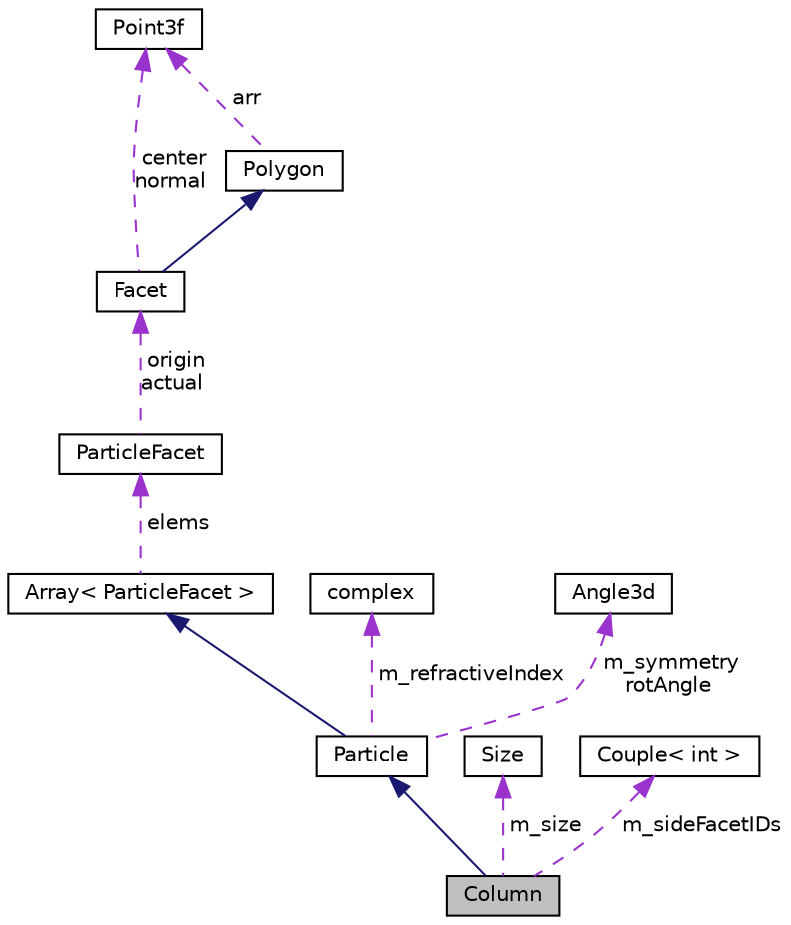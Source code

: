 digraph "Column"
{
  edge [fontname="Helvetica",fontsize="10",labelfontname="Helvetica",labelfontsize="10"];
  node [fontname="Helvetica",fontsize="10",shape=record];
  Node8 [label="Column",height=0.2,width=0.4,color="black", fillcolor="grey75", style="filled", fontcolor="black"];
  Node9 -> Node8 [dir="back",color="midnightblue",fontsize="10",style="solid"];
  Node9 [label="Particle",height=0.2,width=0.4,color="black", fillcolor="white", style="filled",URL="$class_particle.html",tooltip="The Particle class is the base class inherited by other concrete particle classes. Vertices are ordered by counterclock-wise direction if you see from outside. "];
  Node10 -> Node9 [dir="back",color="midnightblue",fontsize="10",style="solid"];
  Node10 [label="Array\< ParticleFacet \>",height=0.2,width=0.4,color="black", fillcolor="white", style="filled",URL="$class_array.html"];
  Node11 -> Node10 [dir="back",color="darkorchid3",fontsize="10",style="dashed",label=" elems" ];
  Node11 [label="ParticleFacet",height=0.2,width=0.4,color="black", fillcolor="white", style="filled",URL="$struct_particle_facet.html"];
  Node12 -> Node11 [dir="back",color="darkorchid3",fontsize="10",style="dashed",label=" origin\nactual" ];
  Node12 [label="Facet",height=0.2,width=0.4,color="black", fillcolor="white", style="filled",URL="$class_facet.html"];
  Node13 -> Node12 [dir="back",color="midnightblue",fontsize="10",style="solid"];
  Node13 [label="Polygon",height=0.2,width=0.4,color="black", fillcolor="white", style="filled",URL="$class_polygon.html",tooltip="Polygon consisted of 3-coordinate vertices. "];
  Node14 -> Node13 [dir="back",color="darkorchid3",fontsize="10",style="dashed",label=" arr" ];
  Node14 [label="Point3f",height=0.2,width=0.4,color="black", fillcolor="white", style="filled",URL="$struct_point3f.html",tooltip="The Point3 struct 3D coordinate point. "];
  Node14 -> Node12 [dir="back",color="darkorchid3",fontsize="10",style="dashed",label=" center\nnormal" ];
  Node15 -> Node9 [dir="back",color="darkorchid3",fontsize="10",style="dashed",label=" m_refractiveIndex" ];
  Node15 [label="complex",height=0.2,width=0.4,color="black", fillcolor="white", style="filled",URL="$classcomplex.html",tooltip="This class provides a complex numbers and operation with them. "];
  Node16 -> Node9 [dir="back",color="darkorchid3",fontsize="10",style="dashed",label=" m_symmetry\nrotAngle" ];
  Node16 [label="Angle3d",height=0.2,width=0.4,color="black", fillcolor="white", style="filled",URL="$class_angle3d.html"];
  Node17 -> Node8 [dir="back",color="darkorchid3",fontsize="10",style="dashed",label=" m_size" ];
  Node17 [label="Size",height=0.2,width=0.4,color="black", fillcolor="white", style="filled",URL="$struct_size.html"];
  Node18 -> Node8 [dir="back",color="darkorchid3",fontsize="10",style="dashed",label=" m_sideFacetIDs" ];
  Node18 [label="Couple\< int \>",height=0.2,width=0.4,color="black", fillcolor="white", style="filled",URL="$class_couple.html"];
}
